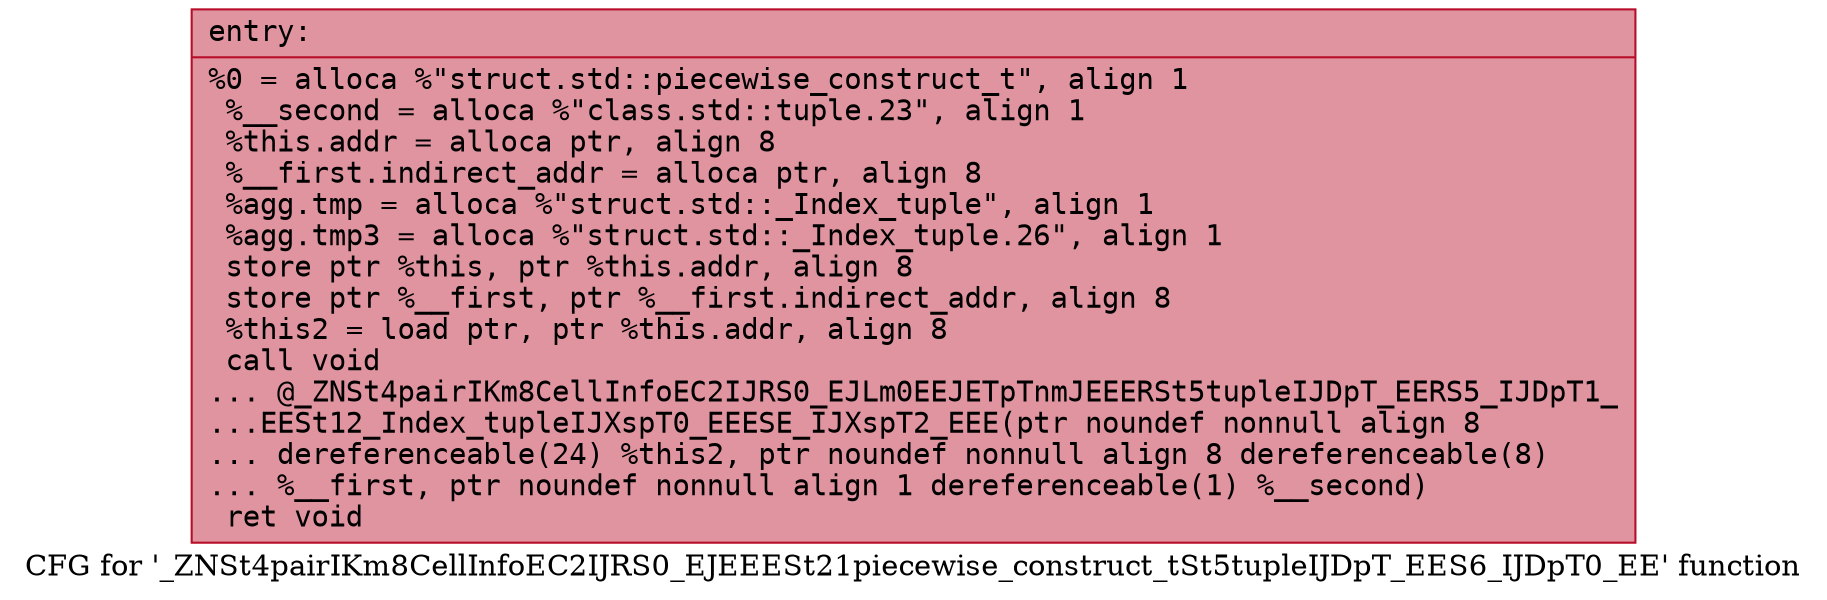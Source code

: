 digraph "CFG for '_ZNSt4pairIKm8CellInfoEC2IJRS0_EJEEESt21piecewise_construct_tSt5tupleIJDpT_EES6_IJDpT0_EE' function" {
	label="CFG for '_ZNSt4pairIKm8CellInfoEC2IJRS0_EJEEESt21piecewise_construct_tSt5tupleIJDpT_EES6_IJDpT0_EE' function";

	Node0x562da2060cb0 [shape=record,color="#b70d28ff", style=filled, fillcolor="#b70d2870" fontname="Courier",label="{entry:\l|  %0 = alloca %\"struct.std::piecewise_construct_t\", align 1\l  %__second = alloca %\"class.std::tuple.23\", align 1\l  %this.addr = alloca ptr, align 8\l  %__first.indirect_addr = alloca ptr, align 8\l  %agg.tmp = alloca %\"struct.std::_Index_tuple\", align 1\l  %agg.tmp3 = alloca %\"struct.std::_Index_tuple.26\", align 1\l  store ptr %this, ptr %this.addr, align 8\l  store ptr %__first, ptr %__first.indirect_addr, align 8\l  %this2 = load ptr, ptr %this.addr, align 8\l  call void\l... @_ZNSt4pairIKm8CellInfoEC2IJRS0_EJLm0EEJETpTnmJEEERSt5tupleIJDpT_EERS5_IJDpT1_\l...EESt12_Index_tupleIJXspT0_EEESE_IJXspT2_EEE(ptr noundef nonnull align 8\l... dereferenceable(24) %this2, ptr noundef nonnull align 8 dereferenceable(8)\l... %__first, ptr noundef nonnull align 1 dereferenceable(1) %__second)\l  ret void\l}"];
}
